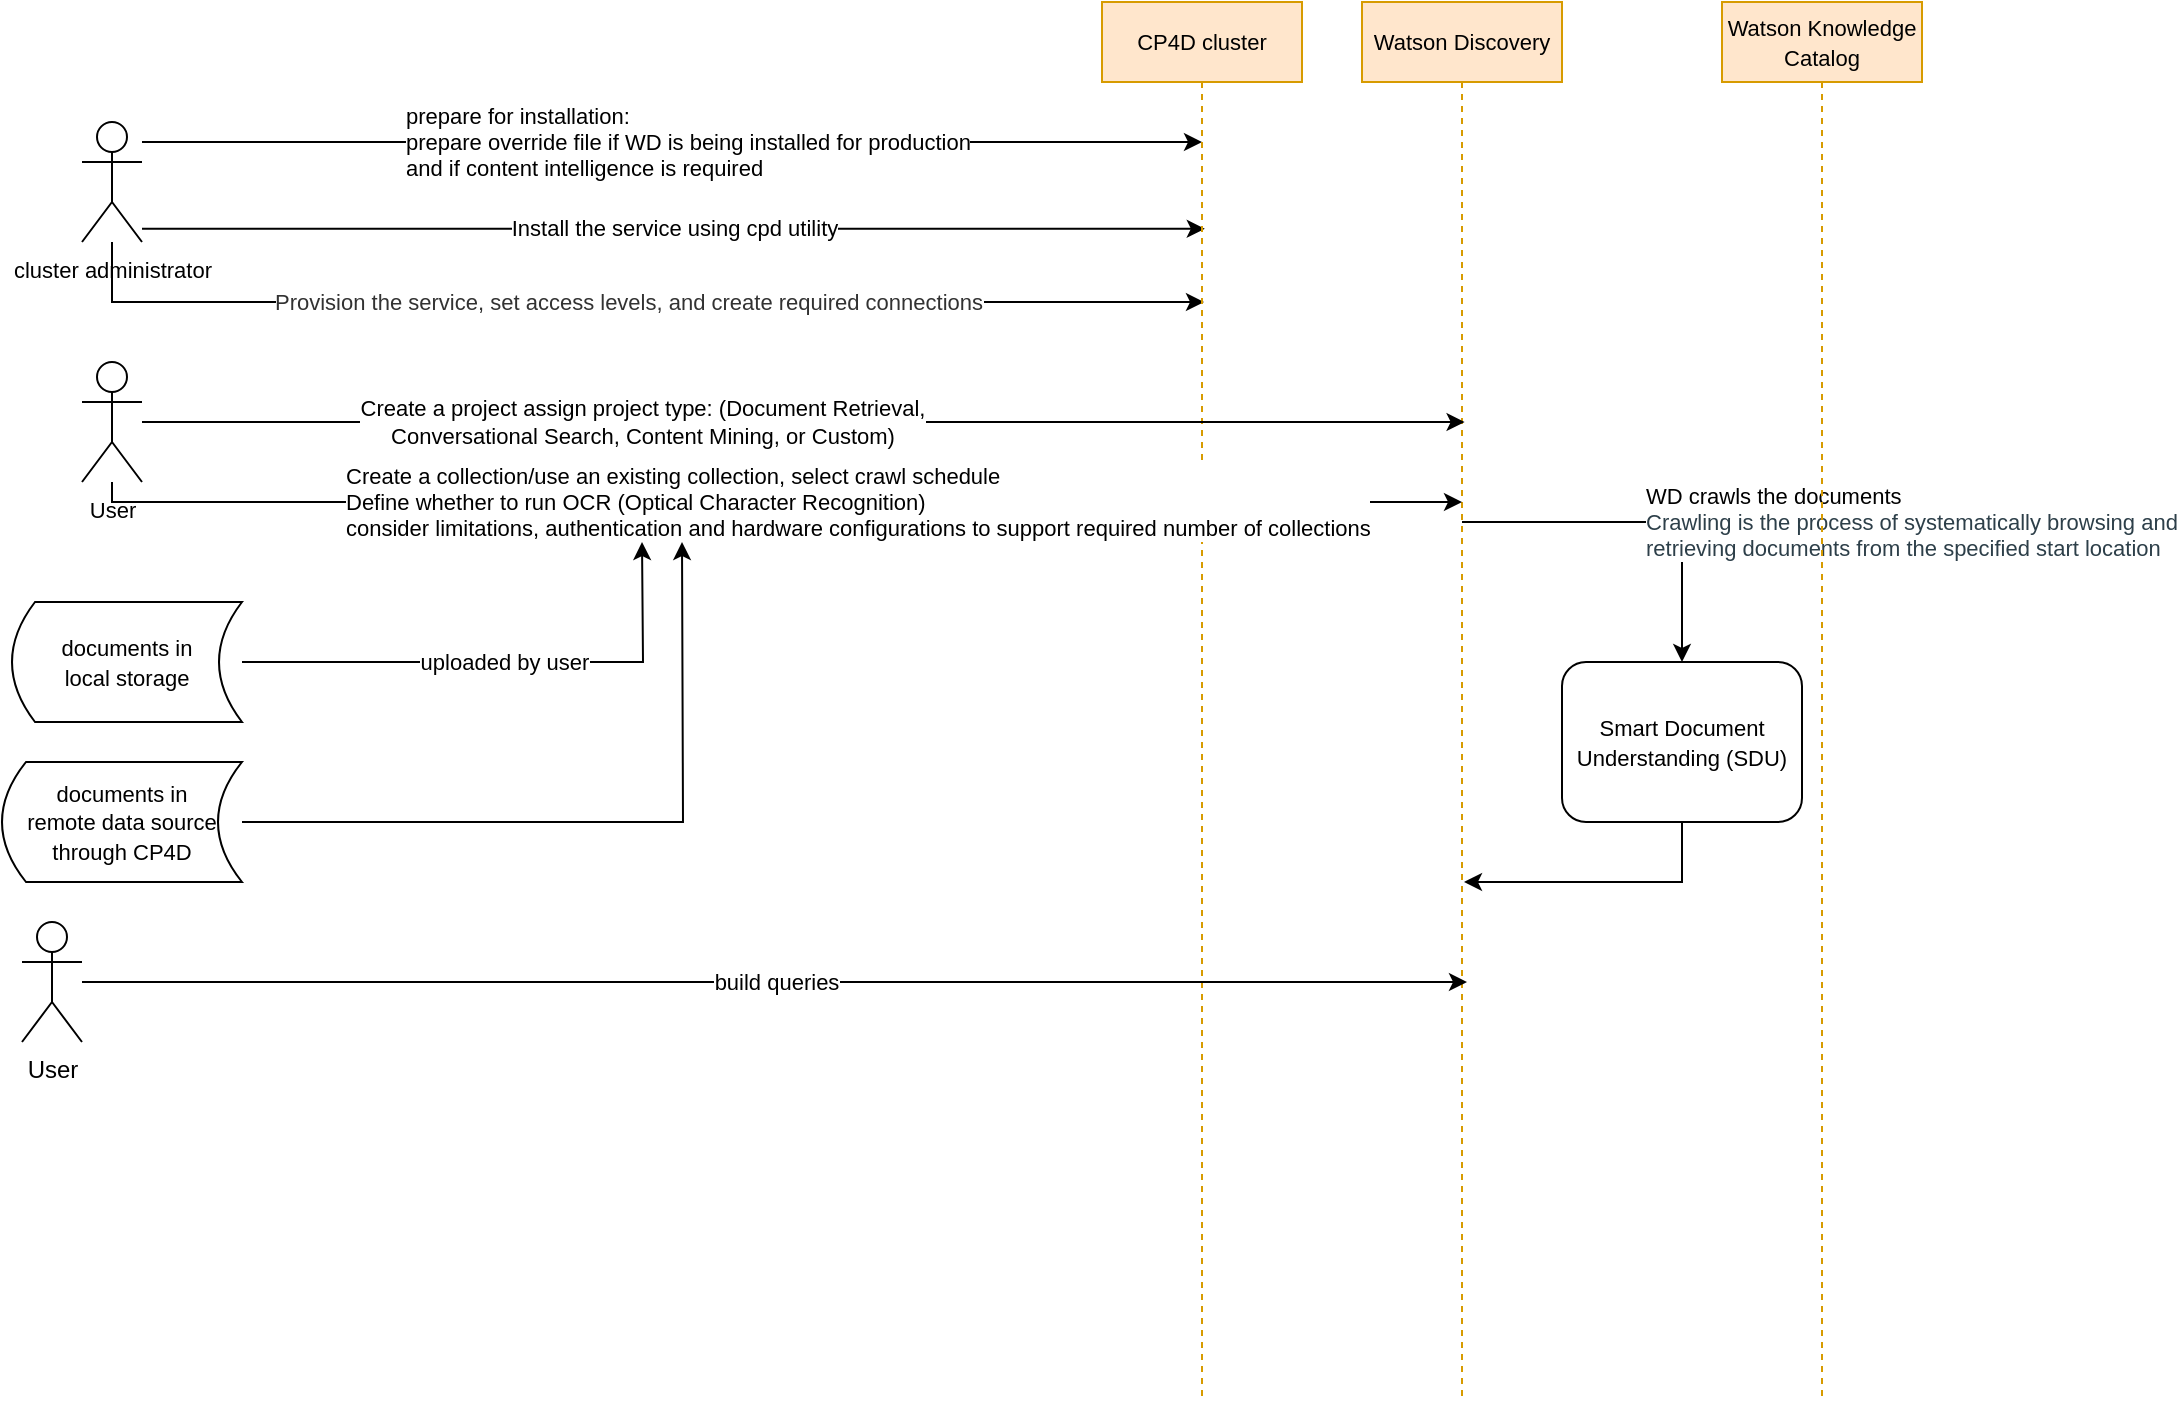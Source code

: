 <mxfile version="13.4.4" type="github">
  <diagram id="9eVwQrIfi0mKTF7IYHGo" name="Page-1">
    <mxGraphModel dx="691" dy="358" grid="1" gridSize="10" guides="1" tooltips="1" connect="1" arrows="1" fold="1" page="1" pageScale="1" pageWidth="850" pageHeight="1100" math="0" shadow="0">
      <root>
        <mxCell id="0" />
        <mxCell id="1" parent="0" />
        <mxCell id="RS6-3sI64E32yyafjish-4" value="prepare for installation: &lt;br&gt;prepare override file if WD is being installed for production &lt;br&gt;and if content intelligence is required" style="edgeStyle=orthogonalEdgeStyle;rounded=0;orthogonalLoop=1;jettySize=auto;html=1;align=left;" parent="1" source="RS6-3sI64E32yyafjish-1" edge="1">
          <mxGeometry x="-0.057" y="-120" relative="1" as="geometry">
            <mxPoint x="650" y="150" as="targetPoint" />
            <Array as="points">
              <mxPoint x="650" y="150" />
            </Array>
            <mxPoint x="-120" y="-120" as="offset" />
          </mxGeometry>
        </mxCell>
        <mxCell id="RS6-3sI64E32yyafjish-5" value="Install the service using cpd utility" style="edgeStyle=orthogonalEdgeStyle;rounded=0;orthogonalLoop=1;jettySize=auto;html=1;entryX=0.514;entryY=0.162;entryDx=0;entryDy=0;entryPerimeter=0;" parent="1" source="RS6-3sI64E32yyafjish-1" target="RS6-3sI64E32yyafjish-2" edge="1">
          <mxGeometry relative="1" as="geometry">
            <Array as="points">
              <mxPoint x="360" y="193" />
            </Array>
          </mxGeometry>
        </mxCell>
        <mxCell id="RS6-3sI64E32yyafjish-6" value="&lt;span style=&quot;color: rgb(50 , 50 , 50)&quot;&gt;&lt;font style=&quot;font-size: 11px&quot;&gt;Provision the service, set access levels, and create required connections&lt;/font&gt;&lt;/span&gt;" style="edgeStyle=orthogonalEdgeStyle;rounded=0;orthogonalLoop=1;jettySize=auto;html=1;" parent="1" source="RS6-3sI64E32yyafjish-1" edge="1">
          <mxGeometry relative="1" as="geometry">
            <mxPoint x="651" y="230" as="targetPoint" />
            <Array as="points">
              <mxPoint x="105" y="230" />
              <mxPoint x="651" y="230" />
            </Array>
          </mxGeometry>
        </mxCell>
        <mxCell id="RS6-3sI64E32yyafjish-1" value="&lt;font style=&quot;font-size: 11px&quot;&gt;cluster administrator&lt;/font&gt;" style="shape=umlActor;verticalLabelPosition=bottom;verticalAlign=top;html=1;outlineConnect=0;" parent="1" vertex="1">
          <mxGeometry x="90" y="140" width="30" height="60" as="geometry" />
        </mxCell>
        <mxCell id="RS6-3sI64E32yyafjish-2" value="&lt;font style=&quot;font-size: 11px&quot;&gt;CP4D cluster&lt;/font&gt;" style="shape=umlLifeline;perimeter=lifelinePerimeter;whiteSpace=wrap;html=1;container=1;collapsible=0;recursiveResize=0;outlineConnect=0;fillColor=#ffe6cc;strokeColor=#d79b00;" parent="1" vertex="1">
          <mxGeometry x="600" y="80" width="100" height="700" as="geometry" />
        </mxCell>
        <mxCell id="RS6-3sI64E32yyafjish-7" value="&lt;font style=&quot;font-size: 11px&quot;&gt;Watson Discovery&lt;/font&gt;" style="shape=umlLifeline;perimeter=lifelinePerimeter;whiteSpace=wrap;html=1;container=1;collapsible=0;recursiveResize=0;outlineConnect=0;fillColor=#ffe6cc;strokeColor=#d79b00;" parent="1" vertex="1">
          <mxGeometry x="730" y="80" width="100" height="700" as="geometry" />
        </mxCell>
        <mxCell id="RS6-3sI64E32yyafjish-13" value="uploaded by user" style="edgeStyle=orthogonalEdgeStyle;rounded=0;orthogonalLoop=1;jettySize=auto;html=1;" parent="1" source="RS6-3sI64E32yyafjish-8" edge="1">
          <mxGeometry relative="1" as="geometry">
            <mxPoint x="370" y="350" as="targetPoint" />
          </mxGeometry>
        </mxCell>
        <mxCell id="RS6-3sI64E32yyafjish-8" value="&lt;font style=&quot;font-size: 11px&quot;&gt;documents in &lt;br&gt;local storage&lt;/font&gt;" style="shape=dataStorage;whiteSpace=wrap;html=1;" parent="1" vertex="1">
          <mxGeometry x="55" y="380" width="115" height="60" as="geometry" />
        </mxCell>
        <mxCell id="RS6-3sI64E32yyafjish-11" value="Create a project&amp;nbsp;assign project type: (Document Retrieval, &lt;br&gt;Conversational Search, Content Mining, or Custom)" style="edgeStyle=orthogonalEdgeStyle;rounded=0;orthogonalLoop=1;jettySize=auto;html=1;entryX=0.513;entryY=0.3;entryDx=0;entryDy=0;entryPerimeter=0;" parent="1" source="RS6-3sI64E32yyafjish-10" target="RS6-3sI64E32yyafjish-7" edge="1">
          <mxGeometry x="-0.244" relative="1" as="geometry">
            <mxPoint as="offset" />
          </mxGeometry>
        </mxCell>
        <mxCell id="RS6-3sI64E32yyafjish-12" value="&lt;font style=&quot;font-size: 11px&quot;&gt;Create a collection/use an existing collection, select crawl schedule&lt;br&gt;Define whether to&amp;nbsp;run OCR (Optical Character Recognition)&amp;nbsp;&lt;br&gt;consider limitations, authentication and hardware configurations to support required number of collections&lt;br&gt;&lt;/font&gt;" style="edgeStyle=orthogonalEdgeStyle;rounded=0;orthogonalLoop=1;jettySize=auto;html=1;align=left;" parent="1" source="RS6-3sI64E32yyafjish-10" edge="1">
          <mxGeometry x="-0.635" relative="1" as="geometry">
            <mxPoint x="780" y="330" as="targetPoint" />
            <Array as="points">
              <mxPoint x="105" y="330" />
              <mxPoint x="780" y="330" />
            </Array>
            <mxPoint as="offset" />
          </mxGeometry>
        </mxCell>
        <mxCell id="RS6-3sI64E32yyafjish-10" value="&lt;font style=&quot;font-size: 11px&quot;&gt;User&lt;/font&gt;" style="shape=umlActor;verticalLabelPosition=bottom;verticalAlign=top;html=1;outlineConnect=0;" parent="1" vertex="1">
          <mxGeometry x="90" y="260" width="30" height="60" as="geometry" />
        </mxCell>
        <mxCell id="RS6-3sI64E32yyafjish-15" style="edgeStyle=orthogonalEdgeStyle;rounded=0;orthogonalLoop=1;jettySize=auto;html=1;" parent="1" source="RS6-3sI64E32yyafjish-14" edge="1">
          <mxGeometry relative="1" as="geometry">
            <mxPoint x="390" y="350" as="targetPoint" />
          </mxGeometry>
        </mxCell>
        <mxCell id="RS6-3sI64E32yyafjish-14" value="&lt;font style=&quot;font-size: 11px&quot;&gt;documents in &lt;br&gt;remote data source &lt;br&gt;through CP4D&lt;/font&gt;" style="shape=dataStorage;whiteSpace=wrap;html=1;" parent="1" vertex="1">
          <mxGeometry x="50" y="460" width="120" height="60" as="geometry" />
        </mxCell>
        <mxCell id="P_0uUf7q-fleCiMruKBS-1" value="&lt;font style=&quot;font-size: 11px&quot;&gt;WD crawls the documents &lt;br&gt;&lt;span style=&quot;color: rgb(45 , 63 , 73)&quot;&gt;Crawling is the process of systematically browsing and &lt;br&gt;retrieving documents from the specified start location&lt;/span&gt;&lt;/font&gt;" style="edgeStyle=orthogonalEdgeStyle;rounded=0;orthogonalLoop=1;jettySize=auto;html=1;align=left;entryX=0.5;entryY=0;entryDx=0;entryDy=0;" edge="1" parent="1" source="RS6-3sI64E32yyafjish-7" target="P_0uUf7q-fleCiMruKBS-7">
          <mxGeometry relative="1" as="geometry">
            <Array as="points">
              <mxPoint x="890" y="340" />
            </Array>
          </mxGeometry>
        </mxCell>
        <mxCell id="P_0uUf7q-fleCiMruKBS-3" value="build queries" style="edgeStyle=orthogonalEdgeStyle;rounded=0;orthogonalLoop=1;jettySize=auto;html=1;entryX=0.525;entryY=0.7;entryDx=0;entryDy=0;entryPerimeter=0;" edge="1" parent="1" source="P_0uUf7q-fleCiMruKBS-2" target="RS6-3sI64E32yyafjish-7">
          <mxGeometry relative="1" as="geometry" />
        </mxCell>
        <mxCell id="P_0uUf7q-fleCiMruKBS-2" value="User" style="shape=umlActor;verticalLabelPosition=bottom;verticalAlign=top;html=1;outlineConnect=0;" vertex="1" parent="1">
          <mxGeometry x="60" y="540" width="30" height="60" as="geometry" />
        </mxCell>
        <mxCell id="P_0uUf7q-fleCiMruKBS-4" value="&lt;font style=&quot;font-size: 11px&quot;&gt;Watson Knowledge Catalog&lt;/font&gt;" style="shape=umlLifeline;perimeter=lifelinePerimeter;whiteSpace=wrap;html=1;container=1;collapsible=0;recursiveResize=0;outlineConnect=0;fillColor=#ffe6cc;strokeColor=#d79b00;" vertex="1" parent="1">
          <mxGeometry x="910" y="80" width="100" height="700" as="geometry" />
        </mxCell>
        <mxCell id="P_0uUf7q-fleCiMruKBS-8" style="edgeStyle=orthogonalEdgeStyle;rounded=0;orthogonalLoop=1;jettySize=auto;html=1;" edge="1" parent="1" source="P_0uUf7q-fleCiMruKBS-7">
          <mxGeometry relative="1" as="geometry">
            <mxPoint x="781" y="520" as="targetPoint" />
            <Array as="points">
              <mxPoint x="890" y="520" />
            </Array>
          </mxGeometry>
        </mxCell>
        <mxCell id="P_0uUf7q-fleCiMruKBS-7" value="&lt;font style=&quot;font-size: 11px&quot;&gt;Smart Document Understanding (SDU)&lt;/font&gt;" style="shape=ext;rounded=1;html=1;whiteSpace=wrap;" vertex="1" parent="1">
          <mxGeometry x="830" y="410" width="120" height="80" as="geometry" />
        </mxCell>
      </root>
    </mxGraphModel>
  </diagram>
</mxfile>
